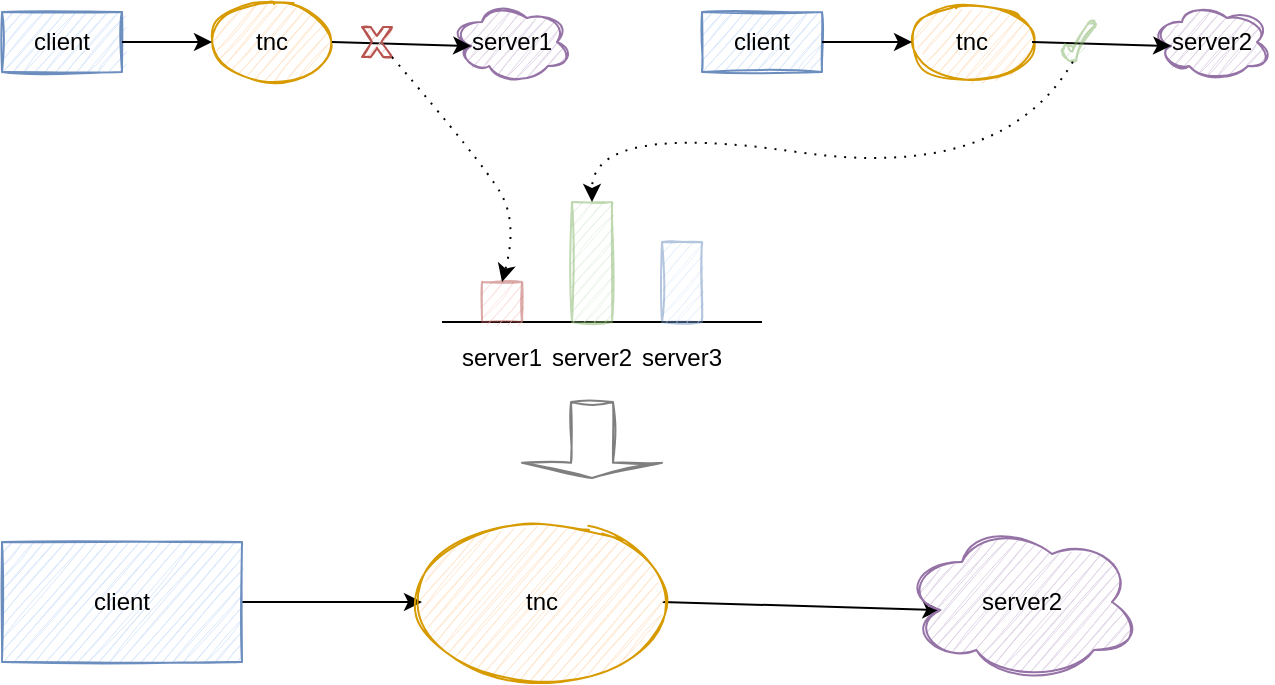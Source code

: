 <mxfile version="14.6.13" type="github">
  <diagram id="ceBjnJbVh1Aek3-lfcm4" name="Page-1">
    <mxGraphModel dx="1034" dy="688" grid="1" gridSize="10" guides="1" tooltips="1" connect="1" arrows="1" fold="1" page="1" pageScale="1" pageWidth="827" pageHeight="1169" math="0" shadow="0">
      <root>
        <mxCell id="0" />
        <mxCell id="1" parent="0" />
        <mxCell id="3qK-AXKtgEHq6JbBa0pC-3" style="edgeStyle=orthogonalEdgeStyle;rounded=0;orthogonalLoop=1;jettySize=auto;html=1;exitX=1;exitY=0.5;exitDx=0;exitDy=0;" parent="1" source="3qK-AXKtgEHq6JbBa0pC-4" target="3qK-AXKtgEHq6JbBa0pC-6" edge="1">
          <mxGeometry relative="1" as="geometry" />
        </mxCell>
        <mxCell id="3qK-AXKtgEHq6JbBa0pC-4" value="client" style="rounded=0;whiteSpace=wrap;html=1;sketch=1;fillColor=#dae8fc;strokeColor=#6c8ebf;shadow=0;glass=0;" parent="1" vertex="1">
          <mxGeometry x="70" y="440" width="120" height="60" as="geometry" />
        </mxCell>
        <mxCell id="3qK-AXKtgEHq6JbBa0pC-5" style="rounded=0;orthogonalLoop=1;jettySize=auto;html=1;exitX=1;exitY=0.5;exitDx=0;exitDy=0;entryX=0.16;entryY=0.55;entryDx=0;entryDy=0;entryPerimeter=0;" parent="1" source="3qK-AXKtgEHq6JbBa0pC-6" target="3qK-AXKtgEHq6JbBa0pC-7" edge="1">
          <mxGeometry relative="1" as="geometry" />
        </mxCell>
        <mxCell id="3qK-AXKtgEHq6JbBa0pC-6" value="tnc" style="ellipse;whiteSpace=wrap;html=1;rounded=0;shadow=0;glass=0;sketch=1;fillColor=#ffe6cc;strokeColor=#d79b00;" parent="1" vertex="1">
          <mxGeometry x="280" y="430" width="120" height="80" as="geometry" />
        </mxCell>
        <mxCell id="3qK-AXKtgEHq6JbBa0pC-7" value="server2" style="ellipse;shape=cloud;whiteSpace=wrap;html=1;rounded=0;shadow=0;glass=0;sketch=1;fillColor=#e1d5e7;strokeColor=#9673a6;" parent="1" vertex="1">
          <mxGeometry x="520" y="430" width="120" height="80" as="geometry" />
        </mxCell>
        <mxCell id="n1L31r3AyS97ezKsWL2b-1" value="" style="group" vertex="1" connectable="0" parent="1">
          <mxGeometry x="70" y="170" width="285" height="40" as="geometry" />
        </mxCell>
        <mxCell id="-IXOT3juRqkGH1phSfW5-1" value="client" style="rounded=0;whiteSpace=wrap;html=1;sketch=1;fillColor=#dae8fc;strokeColor=#6c8ebf;shadow=0;glass=0;" parent="n1L31r3AyS97ezKsWL2b-1" vertex="1">
          <mxGeometry y="5" width="60" height="30" as="geometry" />
        </mxCell>
        <mxCell id="-IXOT3juRqkGH1phSfW5-2" value="tnc" style="ellipse;whiteSpace=wrap;html=1;rounded=0;shadow=0;glass=0;sketch=1;fillColor=#ffe6cc;strokeColor=#d79b00;" parent="n1L31r3AyS97ezKsWL2b-1" vertex="1">
          <mxGeometry x="105" width="60" height="40" as="geometry" />
        </mxCell>
        <mxCell id="-IXOT3juRqkGH1phSfW5-5" style="edgeStyle=orthogonalEdgeStyle;rounded=0;orthogonalLoop=1;jettySize=auto;html=1;exitX=1;exitY=0.5;exitDx=0;exitDy=0;" parent="n1L31r3AyS97ezKsWL2b-1" source="-IXOT3juRqkGH1phSfW5-1" target="-IXOT3juRqkGH1phSfW5-2" edge="1">
          <mxGeometry relative="1" as="geometry" />
        </mxCell>
        <mxCell id="-IXOT3juRqkGH1phSfW5-3" value="server1" style="ellipse;shape=cloud;whiteSpace=wrap;html=1;rounded=0;shadow=0;glass=0;sketch=1;fillColor=#e1d5e7;strokeColor=#9673a6;" parent="n1L31r3AyS97ezKsWL2b-1" vertex="1">
          <mxGeometry x="225" width="60" height="40" as="geometry" />
        </mxCell>
        <mxCell id="-IXOT3juRqkGH1phSfW5-7" style="rounded=0;orthogonalLoop=1;jettySize=auto;html=1;exitX=1;exitY=0.5;exitDx=0;exitDy=0;entryX=0.16;entryY=0.55;entryDx=0;entryDy=0;entryPerimeter=0;" parent="n1L31r3AyS97ezKsWL2b-1" source="-IXOT3juRqkGH1phSfW5-2" target="-IXOT3juRqkGH1phSfW5-3" edge="1">
          <mxGeometry relative="1" as="geometry" />
        </mxCell>
        <mxCell id="3qK-AXKtgEHq6JbBa0pC-2" value="" style="verticalLabelPosition=bottom;verticalAlign=top;html=1;shape=mxgraph.basic.x;sketch=1;fillColor=#f8cecc;strokeColor=#b85450;" parent="n1L31r3AyS97ezKsWL2b-1" vertex="1">
          <mxGeometry x="180" y="12.5" width="15" height="15" as="geometry" />
        </mxCell>
        <mxCell id="n1L31r3AyS97ezKsWL2b-3" value="client" style="rounded=0;whiteSpace=wrap;html=1;sketch=1;fillColor=#dae8fc;strokeColor=#6c8ebf;shadow=0;glass=0;" vertex="1" parent="1">
          <mxGeometry x="420" y="175" width="60" height="30" as="geometry" />
        </mxCell>
        <mxCell id="n1L31r3AyS97ezKsWL2b-4" value="tnc" style="ellipse;whiteSpace=wrap;html=1;rounded=0;shadow=0;glass=0;sketch=1;fillColor=#ffe6cc;strokeColor=#d79b00;" vertex="1" parent="1">
          <mxGeometry x="525" y="170" width="60" height="40" as="geometry" />
        </mxCell>
        <mxCell id="n1L31r3AyS97ezKsWL2b-5" style="edgeStyle=orthogonalEdgeStyle;rounded=0;orthogonalLoop=1;jettySize=auto;html=1;exitX=1;exitY=0.5;exitDx=0;exitDy=0;" edge="1" parent="1" source="n1L31r3AyS97ezKsWL2b-3" target="n1L31r3AyS97ezKsWL2b-4">
          <mxGeometry x="420" y="170" as="geometry" />
        </mxCell>
        <mxCell id="n1L31r3AyS97ezKsWL2b-6" value="server2" style="ellipse;shape=cloud;whiteSpace=wrap;html=1;rounded=0;shadow=0;glass=0;sketch=1;fillColor=#e1d5e7;strokeColor=#9673a6;" vertex="1" parent="1">
          <mxGeometry x="645" y="170" width="60" height="40" as="geometry" />
        </mxCell>
        <mxCell id="n1L31r3AyS97ezKsWL2b-7" style="rounded=0;orthogonalLoop=1;jettySize=auto;html=1;exitX=1;exitY=0.5;exitDx=0;exitDy=0;entryX=0.16;entryY=0.55;entryDx=0;entryDy=0;entryPerimeter=0;" edge="1" parent="1" source="n1L31r3AyS97ezKsWL2b-4" target="n1L31r3AyS97ezKsWL2b-6">
          <mxGeometry x="420" y="170" as="geometry" />
        </mxCell>
        <mxCell id="n1L31r3AyS97ezKsWL2b-9" value="" style="verticalLabelPosition=bottom;verticalAlign=top;html=1;shape=mxgraph.basic.tick;sketch=1;fillColor=#d5e8d4;opacity=50;strokeColor=#82b366;" vertex="1" parent="1">
          <mxGeometry x="600" y="180" width="17" height="20" as="geometry" />
        </mxCell>
        <mxCell id="n1L31r3AyS97ezKsWL2b-10" value="" style="endArrow=none;html=1;" edge="1" parent="1">
          <mxGeometry width="50" height="50" relative="1" as="geometry">
            <mxPoint x="290" y="330" as="sourcePoint" />
            <mxPoint x="450" y="330" as="targetPoint" />
          </mxGeometry>
        </mxCell>
        <mxCell id="n1L31r3AyS97ezKsWL2b-11" value="" style="whiteSpace=wrap;html=1;sketch=1;fillColor=#f8cecc;opacity=50;strokeColor=#b85450;" vertex="1" parent="1">
          <mxGeometry x="310" y="310" width="20" height="20" as="geometry" />
        </mxCell>
        <mxCell id="n1L31r3AyS97ezKsWL2b-12" value="" style="whiteSpace=wrap;html=1;sketch=1;fillColor=#d5e8d4;opacity=50;strokeColor=#82b366;" vertex="1" parent="1">
          <mxGeometry x="355" y="270" width="20" height="60" as="geometry" />
        </mxCell>
        <mxCell id="n1L31r3AyS97ezKsWL2b-13" value="" style="whiteSpace=wrap;html=1;sketch=1;fillColor=#dae8fc;opacity=50;strokeColor=#6c8ebf;" vertex="1" parent="1">
          <mxGeometry x="400" y="290" width="20" height="40" as="geometry" />
        </mxCell>
        <mxCell id="n1L31r3AyS97ezKsWL2b-15" value="server1" style="text;html=1;strokeColor=none;fillColor=none;align=center;verticalAlign=middle;whiteSpace=wrap;rounded=0;sketch=1;opacity=50;" vertex="1" parent="1">
          <mxGeometry x="300" y="338" width="40" height="20" as="geometry" />
        </mxCell>
        <mxCell id="n1L31r3AyS97ezKsWL2b-16" value="server2" style="text;html=1;strokeColor=none;fillColor=none;align=center;verticalAlign=middle;whiteSpace=wrap;rounded=0;sketch=1;opacity=50;" vertex="1" parent="1">
          <mxGeometry x="345" y="338" width="40" height="20" as="geometry" />
        </mxCell>
        <mxCell id="n1L31r3AyS97ezKsWL2b-18" value="server3" style="text;html=1;strokeColor=none;fillColor=none;align=center;verticalAlign=middle;whiteSpace=wrap;rounded=0;sketch=1;opacity=50;" vertex="1" parent="1">
          <mxGeometry x="390" y="338" width="40" height="20" as="geometry" />
        </mxCell>
        <mxCell id="n1L31r3AyS97ezKsWL2b-19" value="" style="curved=1;endArrow=classic;html=1;exitX=1;exitY=1;exitDx=0;exitDy=0;exitPerimeter=0;entryX=0.5;entryY=0;entryDx=0;entryDy=0;dashed=1;dashPattern=1 4;" edge="1" parent="1" source="3qK-AXKtgEHq6JbBa0pC-2" target="n1L31r3AyS97ezKsWL2b-11">
          <mxGeometry width="50" height="50" relative="1" as="geometry">
            <mxPoint x="310" y="380" as="sourcePoint" />
            <mxPoint x="360" y="330" as="targetPoint" />
            <Array as="points">
              <mxPoint x="310" y="250" />
              <mxPoint x="328" y="280" />
            </Array>
          </mxGeometry>
        </mxCell>
        <mxCell id="n1L31r3AyS97ezKsWL2b-22" value="" style="curved=1;endArrow=classic;html=1;dashed=1;dashPattern=1 4;exitX=0.32;exitY=0.992;exitDx=0;exitDy=0;exitPerimeter=0;entryX=0.5;entryY=0;entryDx=0;entryDy=0;" edge="1" parent="1" source="n1L31r3AyS97ezKsWL2b-9" target="n1L31r3AyS97ezKsWL2b-12">
          <mxGeometry width="50" height="50" relative="1" as="geometry">
            <mxPoint x="570" y="330" as="sourcePoint" />
            <mxPoint x="380" y="270" as="targetPoint" />
            <Array as="points">
              <mxPoint x="570" y="260" />
              <mxPoint x="365" y="230" />
            </Array>
          </mxGeometry>
        </mxCell>
        <mxCell id="n1L31r3AyS97ezKsWL2b-23" value="" style="shape=singleArrow;direction=south;whiteSpace=wrap;html=1;sketch=1;fillColor=#ffffff;opacity=50;" vertex="1" parent="1">
          <mxGeometry x="330" y="370" width="70" height="38" as="geometry" />
        </mxCell>
      </root>
    </mxGraphModel>
  </diagram>
</mxfile>
